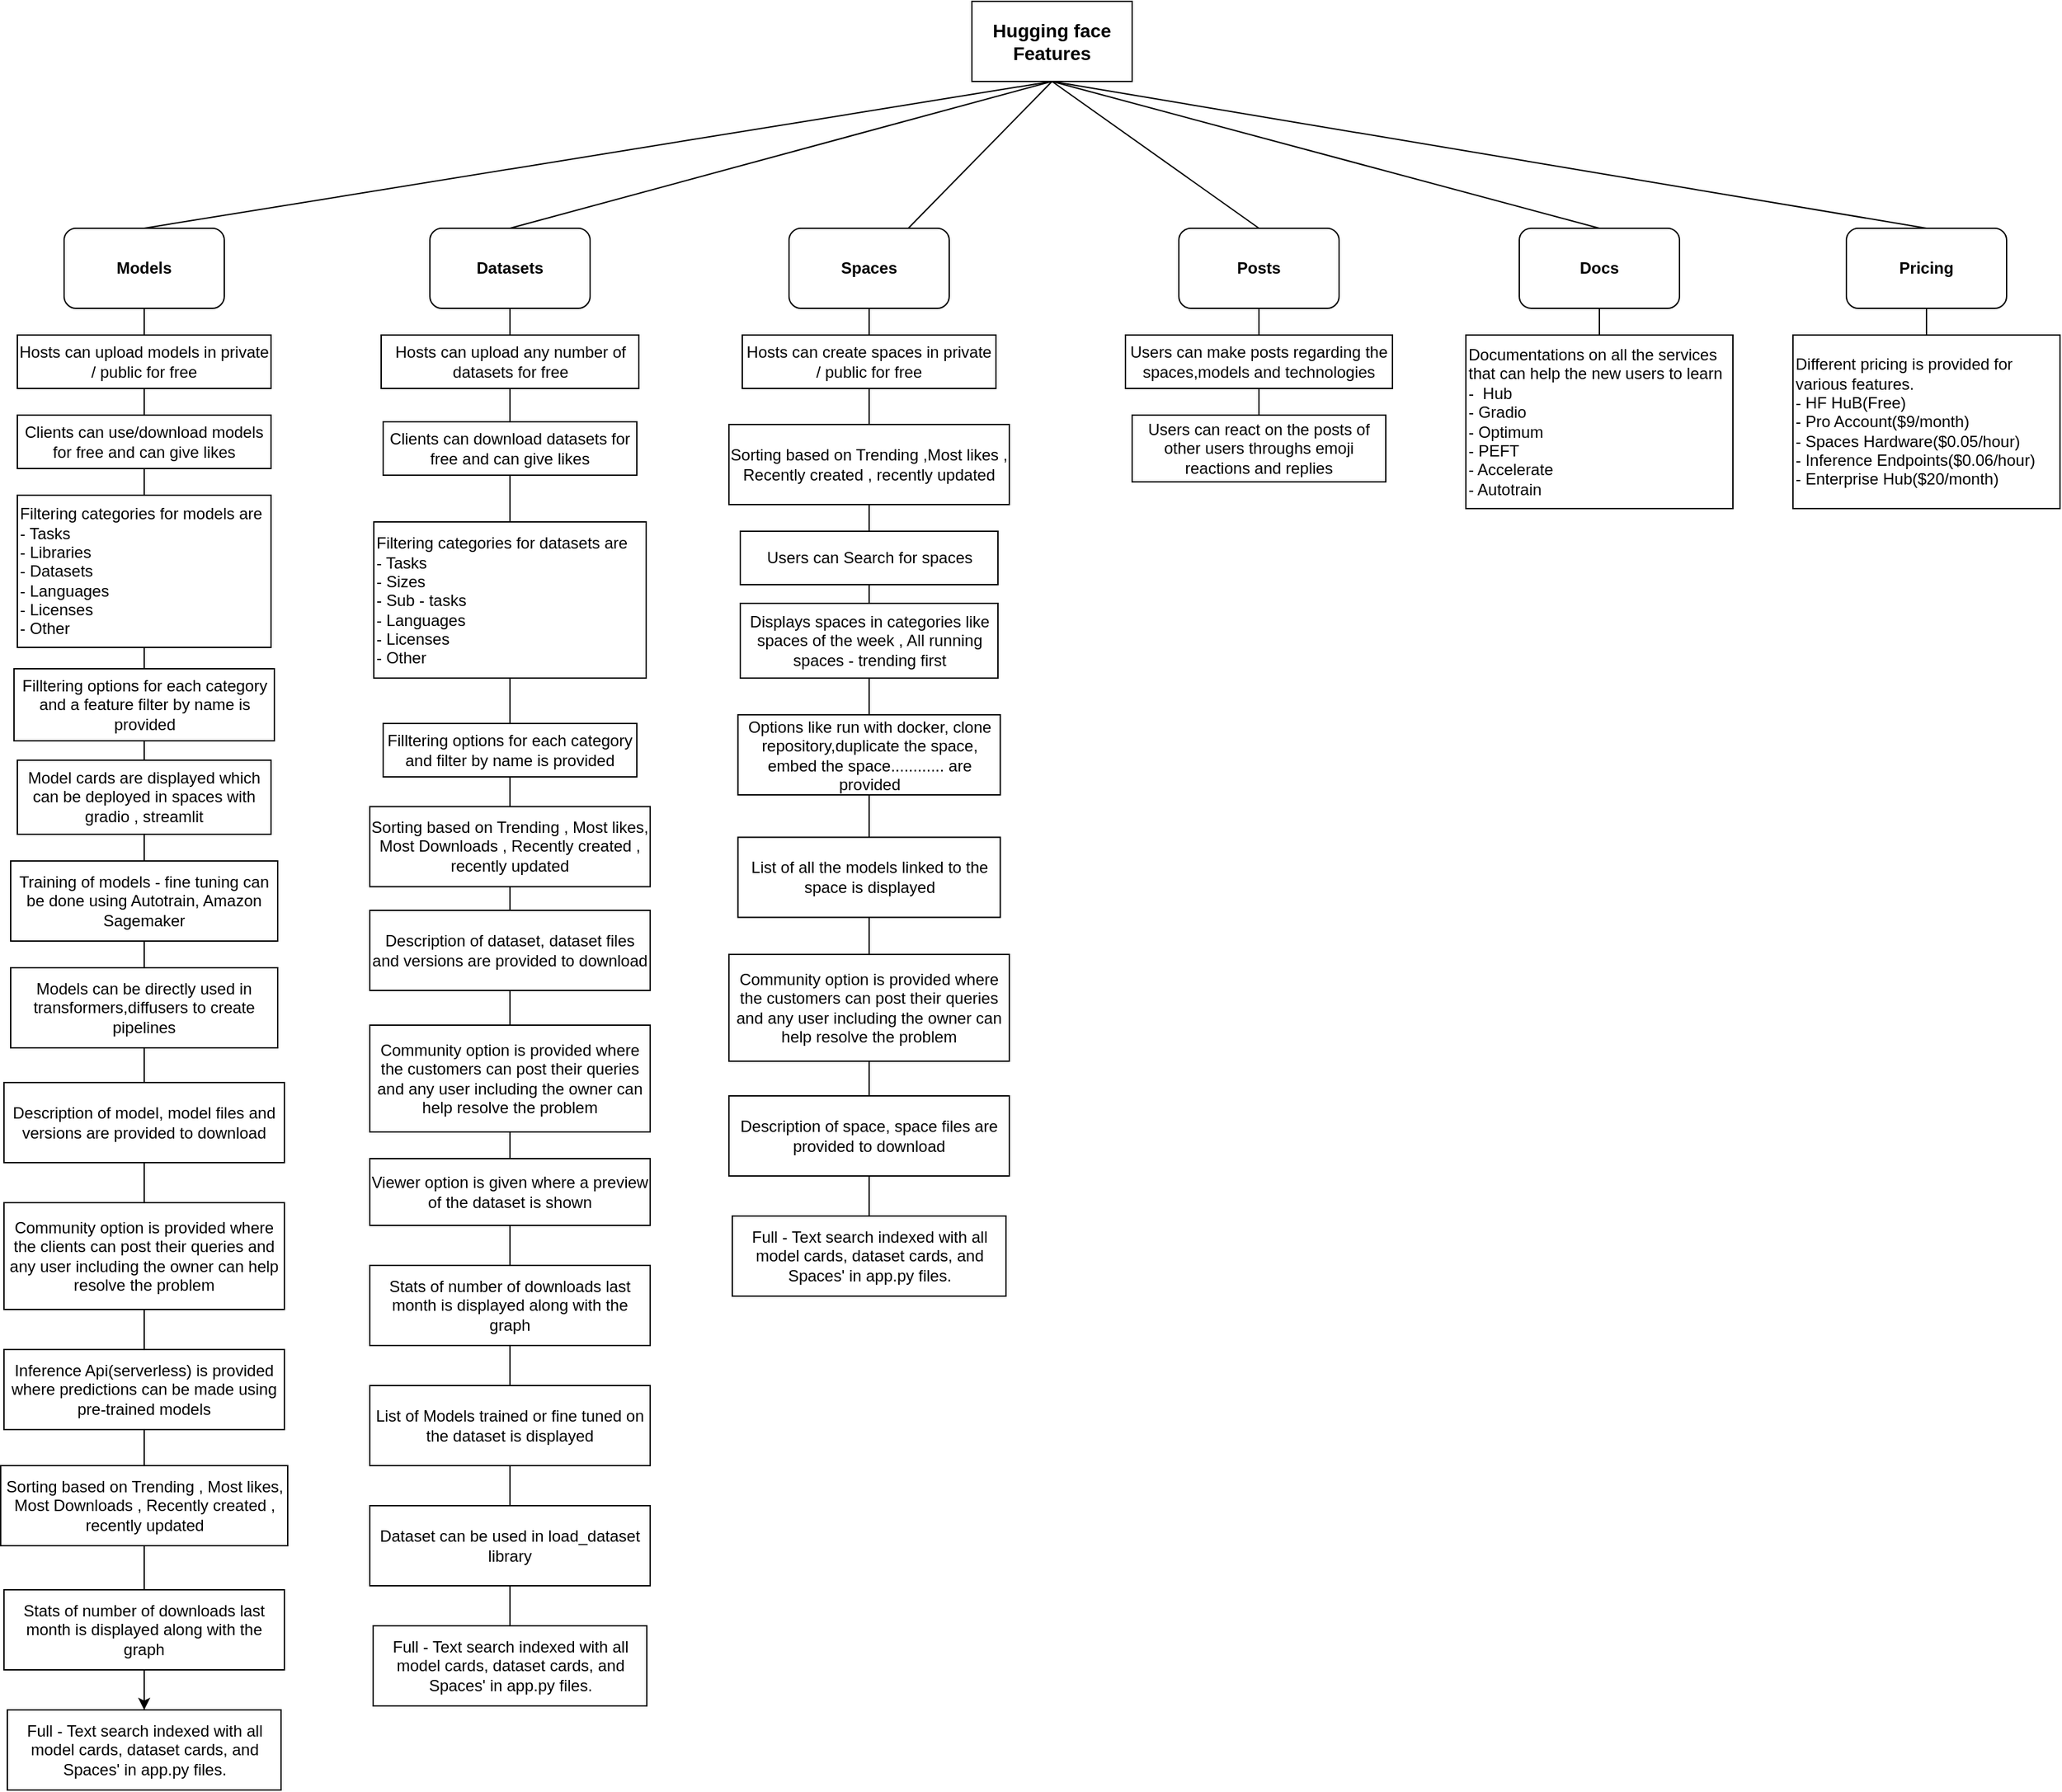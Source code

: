 <mxfile version="26.1.1">
  <diagram name="Page-1" id="Wz4dWSBTfcneccDywCs0">
    <mxGraphModel grid="1" page="1" gridSize="10" guides="1" tooltips="1" connect="1" arrows="1" fold="1" pageScale="1" pageWidth="827" pageHeight="1169" math="0" shadow="0">
      <root>
        <mxCell id="0" />
        <mxCell id="1" parent="0" />
        <mxCell id="yghx_-B_MrOjCuALpUZp-1" value="&lt;font style=&quot;font-size: 14px;&quot;&gt;&lt;b&gt;Hugging face&lt;br&gt;Features&lt;/b&gt;&lt;/font&gt;" style="rounded=0;whiteSpace=wrap;html=1;" vertex="1" parent="1">
          <mxGeometry x="-60" y="160" width="120" height="60" as="geometry" />
        </mxCell>
        <mxCell id="yghx_-B_MrOjCuALpUZp-2" value="&lt;b&gt;Models&lt;/b&gt;" style="rounded=1;whiteSpace=wrap;html=1;" vertex="1" parent="1">
          <mxGeometry x="-740" y="330" width="120" height="60" as="geometry" />
        </mxCell>
        <mxCell id="yghx_-B_MrOjCuALpUZp-3" value="&lt;b&gt;Datasets&lt;/b&gt;" style="rounded=1;whiteSpace=wrap;html=1;" vertex="1" parent="1">
          <mxGeometry x="-466" y="330" width="120" height="60" as="geometry" />
        </mxCell>
        <mxCell id="yghx_-B_MrOjCuALpUZp-4" value="&lt;b&gt;Spaces&lt;/b&gt;" style="rounded=1;whiteSpace=wrap;html=1;" vertex="1" parent="1">
          <mxGeometry x="-197" y="330" width="120" height="60" as="geometry" />
        </mxCell>
        <mxCell id="yghx_-B_MrOjCuALpUZp-5" value="&lt;b&gt;Posts&lt;/b&gt;" style="rounded=1;whiteSpace=wrap;html=1;" vertex="1" parent="1">
          <mxGeometry x="95" y="330" width="120" height="60" as="geometry" />
        </mxCell>
        <mxCell id="yghx_-B_MrOjCuALpUZp-6" value="&lt;b&gt;Docs&lt;/b&gt;" style="rounded=1;whiteSpace=wrap;html=1;" vertex="1" parent="1">
          <mxGeometry x="350" y="330" width="120" height="60" as="geometry" />
        </mxCell>
        <mxCell id="yghx_-B_MrOjCuALpUZp-7" value="" style="endArrow=none;html=1;rounded=0;entryX=0.5;entryY=1;entryDx=0;entryDy=0;exitX=0.5;exitY=0;exitDx=0;exitDy=0;" edge="1" parent="1" source="yghx_-B_MrOjCuALpUZp-2" target="yghx_-B_MrOjCuALpUZp-1">
          <mxGeometry width="50" height="50" relative="1" as="geometry">
            <mxPoint x="354" y="320" as="sourcePoint" />
            <mxPoint x="404" y="270" as="targetPoint" />
          </mxGeometry>
        </mxCell>
        <mxCell id="yghx_-B_MrOjCuALpUZp-8" value="" style="endArrow=none;html=1;rounded=0;entryX=0.5;entryY=1;entryDx=0;entryDy=0;exitX=0.5;exitY=0;exitDx=0;exitDy=0;" edge="1" parent="1" source="yghx_-B_MrOjCuALpUZp-3" target="yghx_-B_MrOjCuALpUZp-1">
          <mxGeometry width="50" height="50" relative="1" as="geometry">
            <mxPoint x="490" y="390" as="sourcePoint" />
            <mxPoint x="540" y="340" as="targetPoint" />
          </mxGeometry>
        </mxCell>
        <mxCell id="yghx_-B_MrOjCuALpUZp-9" value="" style="endArrow=none;html=1;rounded=0;entryX=0.5;entryY=1;entryDx=0;entryDy=0;" edge="1" parent="1" source="yghx_-B_MrOjCuALpUZp-4" target="yghx_-B_MrOjCuALpUZp-1">
          <mxGeometry width="50" height="50" relative="1" as="geometry">
            <mxPoint x="490" y="390" as="sourcePoint" />
            <mxPoint x="540" y="340" as="targetPoint" />
          </mxGeometry>
        </mxCell>
        <mxCell id="yghx_-B_MrOjCuALpUZp-10" value="" style="endArrow=none;html=1;rounded=0;entryX=0.5;entryY=1;entryDx=0;entryDy=0;exitX=0.5;exitY=0;exitDx=0;exitDy=0;" edge="1" parent="1" source="yghx_-B_MrOjCuALpUZp-5" target="yghx_-B_MrOjCuALpUZp-1">
          <mxGeometry width="50" height="50" relative="1" as="geometry">
            <mxPoint x="490" y="390" as="sourcePoint" />
            <mxPoint x="470" y="280" as="targetPoint" />
          </mxGeometry>
        </mxCell>
        <mxCell id="yghx_-B_MrOjCuALpUZp-11" value="" style="endArrow=none;html=1;rounded=0;entryX=0.5;entryY=1;entryDx=0;entryDy=0;exitX=0.5;exitY=0;exitDx=0;exitDy=0;" edge="1" parent="1" source="yghx_-B_MrOjCuALpUZp-6" target="yghx_-B_MrOjCuALpUZp-1">
          <mxGeometry width="50" height="50" relative="1" as="geometry">
            <mxPoint x="490" y="390" as="sourcePoint" />
            <mxPoint x="540" y="340" as="targetPoint" />
          </mxGeometry>
        </mxCell>
        <mxCell id="yghx_-B_MrOjCuALpUZp-14" value="Hosts can upload models in private / public for free" style="rounded=0;whiteSpace=wrap;html=1;" vertex="1" parent="1">
          <mxGeometry x="-775" y="410" width="190" height="40" as="geometry" />
        </mxCell>
        <mxCell id="yghx_-B_MrOjCuALpUZp-15" value="Filtering categories for models are&amp;nbsp;&lt;br&gt;- Tasks&lt;br&gt;- Libraries&lt;br&gt;- Datasets&lt;br&gt;- Languages&lt;br&gt;- Licenses&lt;br&gt;- Other" style="rounded=0;whiteSpace=wrap;html=1;align=left;" vertex="1" parent="1">
          <mxGeometry x="-775" y="530" width="190" height="114" as="geometry" />
        </mxCell>
        <mxCell id="yghx_-B_MrOjCuALpUZp-16" value="Filltering options for each category and a feature filter by name is provided" style="rounded=0;whiteSpace=wrap;html=1;" vertex="1" parent="1">
          <mxGeometry x="-777.5" y="660" width="195" height="54" as="geometry" />
        </mxCell>
        <mxCell id="yghx_-B_MrOjCuALpUZp-17" value="" style="endArrow=none;html=1;rounded=0;entryX=0.5;entryY=1;entryDx=0;entryDy=0;exitX=0.5;exitY=0;exitDx=0;exitDy=0;" edge="1" parent="1" source="yghx_-B_MrOjCuALpUZp-14" target="yghx_-B_MrOjCuALpUZp-2">
          <mxGeometry width="50" height="50" relative="1" as="geometry">
            <mxPoint x="-340" y="400" as="sourcePoint" />
            <mxPoint x="-290" y="350" as="targetPoint" />
          </mxGeometry>
        </mxCell>
        <mxCell id="yghx_-B_MrOjCuALpUZp-18" value="" style="endArrow=none;html=1;rounded=0;entryX=0.5;entryY=1;entryDx=0;entryDy=0;exitX=0.5;exitY=0;exitDx=0;exitDy=0;" edge="1" parent="1" source="yghx_-B_MrOjCuALpUZp-15" target="yghx_-B_MrOjCuALpUZp-26">
          <mxGeometry width="50" height="50" relative="1" as="geometry">
            <mxPoint x="-340" y="400" as="sourcePoint" />
            <mxPoint x="-290" y="350" as="targetPoint" />
          </mxGeometry>
        </mxCell>
        <mxCell id="yghx_-B_MrOjCuALpUZp-20" value="Model cards are displayed which can be deployed in spaces with gradio , streamlit" style="rounded=0;whiteSpace=wrap;html=1;" vertex="1" parent="1">
          <mxGeometry x="-775" y="728.5" width="190" height="55.5" as="geometry" />
        </mxCell>
        <mxCell id="yghx_-B_MrOjCuALpUZp-21" value="" style="endArrow=none;html=1;rounded=0;entryX=0.5;entryY=1;entryDx=0;entryDy=0;" edge="1" parent="1" source="yghx_-B_MrOjCuALpUZp-20" target="yghx_-B_MrOjCuALpUZp-16">
          <mxGeometry width="50" height="50" relative="1" as="geometry">
            <mxPoint x="-510" y="560" as="sourcePoint" />
            <mxPoint x="-460" y="510" as="targetPoint" />
          </mxGeometry>
        </mxCell>
        <mxCell id="yghx_-B_MrOjCuALpUZp-22" value="Training of models - fine tuning can be done using Autotrain, Amazon Sagemaker" style="rounded=0;whiteSpace=wrap;html=1;" vertex="1" parent="1">
          <mxGeometry x="-780" y="804" width="200" height="60" as="geometry" />
        </mxCell>
        <mxCell id="yghx_-B_MrOjCuALpUZp-23" value="" style="endArrow=none;html=1;rounded=0;entryX=0.5;entryY=1;entryDx=0;entryDy=0;" edge="1" parent="1" source="yghx_-B_MrOjCuALpUZp-22" target="yghx_-B_MrOjCuALpUZp-20">
          <mxGeometry width="50" height="50" relative="1" as="geometry">
            <mxPoint x="-620" y="790" as="sourcePoint" />
            <mxPoint x="-570" y="740" as="targetPoint" />
          </mxGeometry>
        </mxCell>
        <mxCell id="yghx_-B_MrOjCuALpUZp-24" value="Models can be directly used in transformers,diffusers to create pipelines" style="rounded=0;whiteSpace=wrap;html=1;" vertex="1" parent="1">
          <mxGeometry x="-780" y="884" width="200" height="60" as="geometry" />
        </mxCell>
        <mxCell id="yghx_-B_MrOjCuALpUZp-25" value="" style="endArrow=none;html=1;rounded=0;entryX=0.5;entryY=1;entryDx=0;entryDy=0;exitX=0.5;exitY=0;exitDx=0;exitDy=0;" edge="1" parent="1" source="yghx_-B_MrOjCuALpUZp-24" target="yghx_-B_MrOjCuALpUZp-22">
          <mxGeometry width="50" height="50" relative="1" as="geometry">
            <mxPoint x="-430" y="720" as="sourcePoint" />
            <mxPoint x="-380" y="670" as="targetPoint" />
          </mxGeometry>
        </mxCell>
        <mxCell id="yghx_-B_MrOjCuALpUZp-26" value="Clients can use/download models for free and can give likes" style="rounded=0;whiteSpace=wrap;html=1;" vertex="1" parent="1">
          <mxGeometry x="-775" y="470" width="190" height="40" as="geometry" />
        </mxCell>
        <mxCell id="yghx_-B_MrOjCuALpUZp-29" value="" style="endArrow=none;html=1;rounded=0;entryX=0.5;entryY=1;entryDx=0;entryDy=0;exitX=0.5;exitY=0;exitDx=0;exitDy=0;" edge="1" parent="1" source="yghx_-B_MrOjCuALpUZp-26" target="yghx_-B_MrOjCuALpUZp-14">
          <mxGeometry width="50" height="50" relative="1" as="geometry">
            <mxPoint x="-650" y="510" as="sourcePoint" />
            <mxPoint x="-600" y="460" as="targetPoint" />
          </mxGeometry>
        </mxCell>
        <mxCell id="yghx_-B_MrOjCuALpUZp-30" value="Description of model, model files and versions are provided to download" style="rounded=0;whiteSpace=wrap;html=1;" vertex="1" parent="1">
          <mxGeometry x="-785" y="970" width="210" height="60" as="geometry" />
        </mxCell>
        <mxCell id="yghx_-B_MrOjCuALpUZp-31" value="" style="endArrow=none;html=1;rounded=0;entryX=0.5;entryY=1;entryDx=0;entryDy=0;exitX=0.5;exitY=0;exitDx=0;exitDy=0;" edge="1" parent="1" source="yghx_-B_MrOjCuALpUZp-30" target="yghx_-B_MrOjCuALpUZp-24">
          <mxGeometry width="50" height="50" relative="1" as="geometry">
            <mxPoint x="-720" y="850" as="sourcePoint" />
            <mxPoint x="-670" y="800" as="targetPoint" />
          </mxGeometry>
        </mxCell>
        <mxCell id="yghx_-B_MrOjCuALpUZp-32" value="Community option is provided where the clients can post their queries and any user including the owner can help resolve the problem" style="rounded=0;whiteSpace=wrap;html=1;" vertex="1" parent="1">
          <mxGeometry x="-785" y="1060" width="210" height="80" as="geometry" />
        </mxCell>
        <mxCell id="yghx_-B_MrOjCuALpUZp-34" value="" style="endArrow=none;html=1;rounded=0;entryX=0.5;entryY=1;entryDx=0;entryDy=0;exitX=0.5;exitY=0;exitDx=0;exitDy=0;" edge="1" parent="1" source="yghx_-B_MrOjCuALpUZp-32" target="yghx_-B_MrOjCuALpUZp-30">
          <mxGeometry width="50" height="50" relative="1" as="geometry">
            <mxPoint x="-880" y="980" as="sourcePoint" />
            <mxPoint x="-830" y="930" as="targetPoint" />
          </mxGeometry>
        </mxCell>
        <mxCell id="yghx_-B_MrOjCuALpUZp-35" value="Inference Api(serverless) is provided where predictions can be made using pre-trained models" style="rounded=0;whiteSpace=wrap;html=1;" vertex="1" parent="1">
          <mxGeometry x="-785" y="1170" width="210" height="60" as="geometry" />
        </mxCell>
        <mxCell id="yghx_-B_MrOjCuALpUZp-36" value="" style="endArrow=none;html=1;rounded=0;entryX=0.5;entryY=1;entryDx=0;entryDy=0;exitX=0.5;exitY=0;exitDx=0;exitDy=0;" edge="1" parent="1" source="yghx_-B_MrOjCuALpUZp-35" target="yghx_-B_MrOjCuALpUZp-32">
          <mxGeometry width="50" height="50" relative="1" as="geometry">
            <mxPoint x="-880" y="1160" as="sourcePoint" />
            <mxPoint x="-830" y="1110" as="targetPoint" />
          </mxGeometry>
        </mxCell>
        <mxCell id="yghx_-B_MrOjCuALpUZp-37" value="Hosts can upload any number of datasets for free" style="rounded=0;whiteSpace=wrap;html=1;" vertex="1" parent="1">
          <mxGeometry x="-502.5" y="410" width="193" height="40" as="geometry" />
        </mxCell>
        <mxCell id="yghx_-B_MrOjCuALpUZp-38" value="" style="endArrow=none;html=1;rounded=0;entryX=0.5;entryY=1;entryDx=0;entryDy=0;exitX=0.5;exitY=0;exitDx=0;exitDy=0;" edge="1" parent="1" source="yghx_-B_MrOjCuALpUZp-37" target="yghx_-B_MrOjCuALpUZp-3">
          <mxGeometry width="50" height="50" relative="1" as="geometry">
            <mxPoint x="-533" y="520" as="sourcePoint" />
            <mxPoint x="-483" y="470" as="targetPoint" />
          </mxGeometry>
        </mxCell>
        <mxCell id="yghx_-B_MrOjCuALpUZp-39" value="Filtering categories for datasets are&amp;nbsp;&lt;br&gt;- Tasks&lt;br&gt;- Sizes&lt;br&gt;- Sub - tasks&lt;br&gt;- Languages&lt;br&gt;- Licenses&lt;br&gt;- Other" style="rounded=0;whiteSpace=wrap;html=1;align=left;" vertex="1" parent="1">
          <mxGeometry x="-508" y="550" width="204" height="117" as="geometry" />
        </mxCell>
        <mxCell id="yghx_-B_MrOjCuALpUZp-43" value="Filltering options for each category and filter by name is provided" style="rounded=0;whiteSpace=wrap;html=1;" vertex="1" parent="1">
          <mxGeometry x="-501" y="701" width="190" height="40" as="geometry" />
        </mxCell>
        <mxCell id="yghx_-B_MrOjCuALpUZp-44" value="" style="endArrow=none;html=1;rounded=0;entryX=0.5;entryY=0;entryDx=0;entryDy=0;" edge="1" parent="1" source="yghx_-B_MrOjCuALpUZp-39" target="yghx_-B_MrOjCuALpUZp-43">
          <mxGeometry width="50" height="50" relative="1" as="geometry">
            <mxPoint x="-406" y="691" as="sourcePoint" />
            <mxPoint x="-18" y="393" as="targetPoint" />
          </mxGeometry>
        </mxCell>
        <mxCell id="yghx_-B_MrOjCuALpUZp-45" value="" style="endArrow=none;html=1;rounded=0;entryX=0.5;entryY=1;entryDx=0;entryDy=0;" edge="1" parent="1" source="yghx_-B_MrOjCuALpUZp-16" target="yghx_-B_MrOjCuALpUZp-15">
          <mxGeometry width="50" height="50" relative="1" as="geometry">
            <mxPoint x="-350" y="630" as="sourcePoint" />
            <mxPoint x="-300" y="580" as="targetPoint" />
          </mxGeometry>
        </mxCell>
        <mxCell id="yghx_-B_MrOjCuALpUZp-46" value="Sorting based on Trending , Most likes, Most Downloads , Recently created , recently updated" style="rounded=0;whiteSpace=wrap;html=1;" vertex="1" parent="1">
          <mxGeometry x="-787.5" y="1257" width="215" height="60" as="geometry" />
        </mxCell>
        <mxCell id="yghx_-B_MrOjCuALpUZp-49" value="" style="endArrow=none;html=1;rounded=0;entryX=0.5;entryY=1;entryDx=0;entryDy=0;exitX=0.5;exitY=0;exitDx=0;exitDy=0;" edge="1" parent="1" source="yghx_-B_MrOjCuALpUZp-46" target="yghx_-B_MrOjCuALpUZp-35">
          <mxGeometry width="50" height="50" relative="1" as="geometry">
            <mxPoint x="-680" y="1260" as="sourcePoint" />
            <mxPoint x="-680.14" y="1240" as="targetPoint" />
          </mxGeometry>
        </mxCell>
        <mxCell id="yghx_-B_MrOjCuALpUZp-52" value="Sorting based on Trending , Most likes, Most Downloads , Recently created , recently updated" style="rounded=0;whiteSpace=wrap;html=1;" vertex="1" parent="1">
          <mxGeometry x="-511" y="763.25" width="210" height="60" as="geometry" />
        </mxCell>
        <mxCell id="yghx_-B_MrOjCuALpUZp-53" value="" style="endArrow=none;html=1;rounded=0;entryX=0.5;entryY=1;entryDx=0;entryDy=0;exitX=0.5;exitY=0;exitDx=0;exitDy=0;" edge="1" parent="1" source="yghx_-B_MrOjCuALpUZp-52" target="yghx_-B_MrOjCuALpUZp-43">
          <mxGeometry width="50" height="50" relative="1" as="geometry">
            <mxPoint x="-408" y="801" as="sourcePoint" />
            <mxPoint x="-408" y="771" as="targetPoint" />
          </mxGeometry>
        </mxCell>
        <mxCell id="yghx_-B_MrOjCuALpUZp-54" value="Description of dataset, dataset files and versions are provided to download" style="rounded=0;whiteSpace=wrap;html=1;" vertex="1" parent="1">
          <mxGeometry x="-511" y="841" width="210" height="60" as="geometry" />
        </mxCell>
        <mxCell id="yghx_-B_MrOjCuALpUZp-55" value="Community option is provided where the customers can post their queries and any user including the owner can help resolve the problem" style="rounded=0;whiteSpace=wrap;html=1;" vertex="1" parent="1">
          <mxGeometry x="-511" y="927" width="210" height="80" as="geometry" />
        </mxCell>
        <mxCell id="yghx_-B_MrOjCuALpUZp-56" value="" style="endArrow=none;html=1;rounded=0;entryX=0.5;entryY=1;entryDx=0;entryDy=0;exitX=0.5;exitY=0;exitDx=0;exitDy=0;" edge="1" parent="1" source="yghx_-B_MrOjCuALpUZp-55" target="yghx_-B_MrOjCuALpUZp-54">
          <mxGeometry width="50" height="50" relative="1" as="geometry">
            <mxPoint x="-608" y="866" as="sourcePoint" />
            <mxPoint x="-558" y="816" as="targetPoint" />
          </mxGeometry>
        </mxCell>
        <mxCell id="yghx_-B_MrOjCuALpUZp-57" value="" style="endArrow=none;html=1;rounded=0;entryX=0.5;entryY=1;entryDx=0;entryDy=0;" edge="1" parent="1" source="yghx_-B_MrOjCuALpUZp-54" target="yghx_-B_MrOjCuALpUZp-52">
          <mxGeometry width="50" height="50" relative="1" as="geometry">
            <mxPoint x="-313" y="967" as="sourcePoint" />
            <mxPoint x="-263" y="917" as="targetPoint" />
          </mxGeometry>
        </mxCell>
        <mxCell id="yghx_-B_MrOjCuALpUZp-58" value="Viewer option is given where a preview of the dataset is shown" style="rounded=0;whiteSpace=wrap;html=1;" vertex="1" parent="1">
          <mxGeometry x="-511" y="1027" width="210" height="50" as="geometry" />
        </mxCell>
        <mxCell id="yghx_-B_MrOjCuALpUZp-60" value="" style="endArrow=none;html=1;rounded=0;exitX=0.5;exitY=0;exitDx=0;exitDy=0;entryX=0.5;entryY=1;entryDx=0;entryDy=0;" edge="1" parent="1" source="yghx_-B_MrOjCuALpUZp-58" target="yghx_-B_MrOjCuALpUZp-55">
          <mxGeometry width="50" height="50" relative="1" as="geometry">
            <mxPoint x="-373" y="947" as="sourcePoint" />
            <mxPoint x="-323" y="897" as="targetPoint" />
          </mxGeometry>
        </mxCell>
        <mxCell id="EsJqSBFmKVC-0KE0GW_h-17" value="" style="edgeStyle=orthogonalEdgeStyle;rounded=0;orthogonalLoop=1;jettySize=auto;html=1;" edge="1" parent="1" source="yghx_-B_MrOjCuALpUZp-61" target="yghx_-B_MrOjCuALpUZp-80">
          <mxGeometry relative="1" as="geometry" />
        </mxCell>
        <mxCell id="yghx_-B_MrOjCuALpUZp-61" value="Stats of number of downloads last month is displayed along with the graph" style="rounded=0;whiteSpace=wrap;html=1;" vertex="1" parent="1">
          <mxGeometry x="-785" y="1350" width="210" height="60" as="geometry" />
        </mxCell>
        <mxCell id="yghx_-B_MrOjCuALpUZp-63" value="" style="endArrow=none;html=1;rounded=0;entryX=0.5;entryY=1;entryDx=0;entryDy=0;" edge="1" parent="1" source="yghx_-B_MrOjCuALpUZp-61" target="yghx_-B_MrOjCuALpUZp-46">
          <mxGeometry width="50" height="50" relative="1" as="geometry">
            <mxPoint x="-320" y="1180" as="sourcePoint" />
            <mxPoint x="-270" y="1130" as="targetPoint" />
          </mxGeometry>
        </mxCell>
        <mxCell id="yghx_-B_MrOjCuALpUZp-64" value="Stats of number of downloads last month is displayed along with the graph" style="rounded=0;whiteSpace=wrap;html=1;" vertex="1" parent="1">
          <mxGeometry x="-511" y="1107" width="210" height="60" as="geometry" />
        </mxCell>
        <mxCell id="yghx_-B_MrOjCuALpUZp-65" value="" style="endArrow=none;html=1;rounded=0;entryX=0.5;entryY=1;entryDx=0;entryDy=0;" edge="1" parent="1" source="yghx_-B_MrOjCuALpUZp-64" target="yghx_-B_MrOjCuALpUZp-58">
          <mxGeometry width="50" height="50" relative="1" as="geometry">
            <mxPoint x="-48" y="957" as="sourcePoint" />
            <mxPoint x="-408" y="1087" as="targetPoint" />
          </mxGeometry>
        </mxCell>
        <mxCell id="yghx_-B_MrOjCuALpUZp-66" value="List of Models trained or fine tuned on the dataset is displayed" style="rounded=0;whiteSpace=wrap;html=1;" vertex="1" parent="1">
          <mxGeometry x="-511" y="1197" width="210" height="60" as="geometry" />
        </mxCell>
        <mxCell id="yghx_-B_MrOjCuALpUZp-70" value="" style="endArrow=none;html=1;rounded=0;exitX=0.5;exitY=1;exitDx=0;exitDy=0;" edge="1" parent="1" source="yghx_-B_MrOjCuALpUZp-64" target="yghx_-B_MrOjCuALpUZp-66">
          <mxGeometry width="50" height="50" relative="1" as="geometry">
            <mxPoint x="-193" y="1047" as="sourcePoint" />
            <mxPoint x="-143" y="997" as="targetPoint" />
          </mxGeometry>
        </mxCell>
        <mxCell id="yghx_-B_MrOjCuALpUZp-76" value="" style="endArrow=none;html=1;rounded=0;exitX=0.5;exitY=0;exitDx=0;exitDy=0;" edge="1" parent="1" source="yghx_-B_MrOjCuALpUZp-39" target="EsJqSBFmKVC-0KE0GW_h-2">
          <mxGeometry width="50" height="50" relative="1" as="geometry">
            <mxPoint x="-406" y="537" as="sourcePoint" />
            <mxPoint x="-403" y="530" as="targetPoint" />
          </mxGeometry>
        </mxCell>
        <mxCell id="yghx_-B_MrOjCuALpUZp-77" value="Dataset can be used in load_dataset library" style="rounded=0;whiteSpace=wrap;html=1;" vertex="1" parent="1">
          <mxGeometry x="-511" y="1287" width="210" height="60" as="geometry" />
        </mxCell>
        <mxCell id="yghx_-B_MrOjCuALpUZp-79" value="" style="endArrow=none;html=1;rounded=0;exitX=0.5;exitY=0;exitDx=0;exitDy=0;entryX=0.5;entryY=1;entryDx=0;entryDy=0;" edge="1" parent="1" source="yghx_-B_MrOjCuALpUZp-77" target="yghx_-B_MrOjCuALpUZp-66">
          <mxGeometry width="50" height="50" relative="1" as="geometry">
            <mxPoint x="-373" y="1047" as="sourcePoint" />
            <mxPoint x="-323" y="997" as="targetPoint" />
          </mxGeometry>
        </mxCell>
        <mxCell id="yghx_-B_MrOjCuALpUZp-80" value="Full - Text search&amp;nbsp;indexed with all model cards, dataset cards, and Spaces&#39; in app.py files." style="rounded=0;whiteSpace=wrap;html=1;" vertex="1" parent="1">
          <mxGeometry x="-782.5" y="1440" width="205" height="60" as="geometry" />
        </mxCell>
        <mxCell id="yghx_-B_MrOjCuALpUZp-81" value="" style="endArrow=none;html=1;rounded=0;entryX=0.5;entryY=1;entryDx=0;entryDy=0;" edge="1" parent="1" source="yghx_-B_MrOjCuALpUZp-80" target="yghx_-B_MrOjCuALpUZp-61">
          <mxGeometry width="50" height="50" relative="1" as="geometry">
            <mxPoint x="-210" y="1450" as="sourcePoint" />
            <mxPoint x="-160" y="1400" as="targetPoint" />
          </mxGeometry>
        </mxCell>
        <mxCell id="yghx_-B_MrOjCuALpUZp-82" value="Full - Text search&amp;nbsp;indexed with all model cards, dataset cards, and Spaces&#39; in app.py files." style="rounded=0;whiteSpace=wrap;html=1;" vertex="1" parent="1">
          <mxGeometry x="-508.5" y="1377" width="205" height="60" as="geometry" />
        </mxCell>
        <mxCell id="yghx_-B_MrOjCuALpUZp-83" value="" style="endArrow=none;html=1;rounded=0;entryX=0.5;entryY=1;entryDx=0;entryDy=0;" edge="1" parent="1" source="yghx_-B_MrOjCuALpUZp-82" target="yghx_-B_MrOjCuALpUZp-77">
          <mxGeometry width="50" height="50" relative="1" as="geometry">
            <mxPoint x="64" y="1397" as="sourcePoint" />
            <mxPoint x="-406" y="1357" as="targetPoint" />
          </mxGeometry>
        </mxCell>
        <mxCell id="yghx_-B_MrOjCuALpUZp-85" value="Sorting based on Trending ,Most likes , Recently created , recently updated" style="rounded=0;whiteSpace=wrap;html=1;" vertex="1" parent="1">
          <mxGeometry x="-242" y="477" width="210" height="60" as="geometry" />
        </mxCell>
        <mxCell id="yghx_-B_MrOjCuALpUZp-86" value="" style="endArrow=none;html=1;rounded=0;exitX=0.5;exitY=0;exitDx=0;exitDy=0;entryX=0.5;entryY=1;entryDx=0;entryDy=0;" edge="1" parent="1" source="yghx_-B_MrOjCuALpUZp-85" target="yghx_-B_MrOjCuALpUZp-105">
          <mxGeometry width="50" height="50" relative="1" as="geometry">
            <mxPoint x="-139" y="555.75" as="sourcePoint" />
            <mxPoint x="-137" y="488" as="targetPoint" />
          </mxGeometry>
        </mxCell>
        <mxCell id="yghx_-B_MrOjCuALpUZp-87" value="Users can Search for spaces" style="rounded=0;whiteSpace=wrap;html=1;" vertex="1" parent="1">
          <mxGeometry x="-233.5" y="557" width="193" height="40" as="geometry" />
        </mxCell>
        <mxCell id="yghx_-B_MrOjCuALpUZp-88" value="" style="endArrow=none;html=1;rounded=0;entryX=0.5;entryY=1;entryDx=0;entryDy=0;" edge="1" parent="1" source="yghx_-B_MrOjCuALpUZp-87" target="yghx_-B_MrOjCuALpUZp-85">
          <mxGeometry width="50" height="50" relative="1" as="geometry">
            <mxPoint x="-54" y="675" as="sourcePoint" />
            <mxPoint x="-137" y="535" as="targetPoint" />
          </mxGeometry>
        </mxCell>
        <mxCell id="yghx_-B_MrOjCuALpUZp-94" value="Displays spaces in categories like spaces of the week , All running spaces - trending first" style="rounded=0;whiteSpace=wrap;html=1;" vertex="1" parent="1">
          <mxGeometry x="-233.5" y="611" width="193" height="56" as="geometry" />
        </mxCell>
        <mxCell id="yghx_-B_MrOjCuALpUZp-95" value="" style="endArrow=none;html=1;rounded=0;entryX=0.5;entryY=1;entryDx=0;entryDy=0;" edge="1" parent="1" source="yghx_-B_MrOjCuALpUZp-94" target="yghx_-B_MrOjCuALpUZp-87">
          <mxGeometry width="50" height="50" relative="1" as="geometry">
            <mxPoint x="-54" y="737" as="sourcePoint" />
            <mxPoint x="-137" y="597" as="targetPoint" />
          </mxGeometry>
        </mxCell>
        <mxCell id="yghx_-B_MrOjCuALpUZp-96" value="Options like run with docker, clone repository,duplicate the space, embed the space............ are provided" style="rounded=0;whiteSpace=wrap;html=1;" vertex="1" parent="1">
          <mxGeometry x="-235.25" y="694.5" width="196.5" height="60" as="geometry" />
        </mxCell>
        <mxCell id="yghx_-B_MrOjCuALpUZp-97" value="List of all the models linked to the space is displayed" style="rounded=0;whiteSpace=wrap;html=1;" vertex="1" parent="1">
          <mxGeometry x="-235.25" y="786.25" width="196.5" height="60" as="geometry" />
        </mxCell>
        <mxCell id="yghx_-B_MrOjCuALpUZp-98" value="" style="endArrow=none;html=1;rounded=0;entryX=0.5;entryY=1;entryDx=0;entryDy=0;" edge="1" parent="1" source="yghx_-B_MrOjCuALpUZp-96" target="yghx_-B_MrOjCuALpUZp-94">
          <mxGeometry width="50" height="50" relative="1" as="geometry">
            <mxPoint x="-167" y="677" as="sourcePoint" />
            <mxPoint x="-117" y="627" as="targetPoint" />
          </mxGeometry>
        </mxCell>
        <mxCell id="yghx_-B_MrOjCuALpUZp-99" value="" style="endArrow=none;html=1;rounded=0;entryX=0.5;entryY=1;entryDx=0;entryDy=0;" edge="1" parent="1" source="yghx_-B_MrOjCuALpUZp-97" target="yghx_-B_MrOjCuALpUZp-96">
          <mxGeometry width="50" height="50" relative="1" as="geometry">
            <mxPoint x="-167" y="677" as="sourcePoint" />
            <mxPoint x="-117" y="627" as="targetPoint" />
          </mxGeometry>
        </mxCell>
        <mxCell id="yghx_-B_MrOjCuALpUZp-100" value="Community option is provided where the customers can post their queries and any user including the owner can help resolve the problem" style="rounded=0;whiteSpace=wrap;html=1;" vertex="1" parent="1">
          <mxGeometry x="-242" y="874" width="210" height="80" as="geometry" />
        </mxCell>
        <mxCell id="yghx_-B_MrOjCuALpUZp-101" value="" style="endArrow=none;html=1;rounded=0;entryX=0.5;entryY=1;entryDx=0;entryDy=0;exitX=0.5;exitY=0;exitDx=0;exitDy=0;" edge="1" parent="1" source="yghx_-B_MrOjCuALpUZp-100" target="yghx_-B_MrOjCuALpUZp-97">
          <mxGeometry width="50" height="50" relative="1" as="geometry">
            <mxPoint x="-339" y="822" as="sourcePoint" />
            <mxPoint x="-137" y="857" as="targetPoint" />
          </mxGeometry>
        </mxCell>
        <mxCell id="yghx_-B_MrOjCuALpUZp-102" value="Description of space, space files are provided to download" style="rounded=0;whiteSpace=wrap;html=1;" vertex="1" parent="1">
          <mxGeometry x="-242" y="980" width="210" height="60" as="geometry" />
        </mxCell>
        <mxCell id="yghx_-B_MrOjCuALpUZp-103" value="" style="endArrow=none;html=1;rounded=0;entryX=0.5;entryY=1;entryDx=0;entryDy=0;" edge="1" parent="1" source="yghx_-B_MrOjCuALpUZp-102" target="yghx_-B_MrOjCuALpUZp-100">
          <mxGeometry width="50" height="50" relative="1" as="geometry">
            <mxPoint x="-42.25" y="1101" as="sourcePoint" />
            <mxPoint x="-135.25" y="957" as="targetPoint" />
          </mxGeometry>
        </mxCell>
        <mxCell id="yghx_-B_MrOjCuALpUZp-105" value="Hosts can create spaces in private / public for free" style="rounded=0;whiteSpace=wrap;html=1;" vertex="1" parent="1">
          <mxGeometry x="-232" y="410" width="190" height="40" as="geometry" />
        </mxCell>
        <mxCell id="yghx_-B_MrOjCuALpUZp-106" value="" style="endArrow=none;html=1;rounded=0;entryX=0.5;entryY=1;entryDx=0;entryDy=0;exitX=0.5;exitY=0;exitDx=0;exitDy=0;" edge="1" parent="1" source="yghx_-B_MrOjCuALpUZp-105" target="yghx_-B_MrOjCuALpUZp-4">
          <mxGeometry width="50" height="50" relative="1" as="geometry">
            <mxPoint x="-77" y="470" as="sourcePoint" />
            <mxPoint x="-27" y="420" as="targetPoint" />
          </mxGeometry>
        </mxCell>
        <mxCell id="yghx_-B_MrOjCuALpUZp-107" value="Users can make posts regarding the spaces,models and technologies" style="rounded=0;whiteSpace=wrap;html=1;" vertex="1" parent="1">
          <mxGeometry x="55" y="410" width="200" height="40" as="geometry" />
        </mxCell>
        <mxCell id="yghx_-B_MrOjCuALpUZp-109" value="" style="endArrow=none;html=1;rounded=0;entryX=0.5;entryY=1;entryDx=0;entryDy=0;" edge="1" parent="1" source="yghx_-B_MrOjCuALpUZp-107" target="yghx_-B_MrOjCuALpUZp-5">
          <mxGeometry width="50" height="50" relative="1" as="geometry">
            <mxPoint x="65" y="590" as="sourcePoint" />
            <mxPoint x="115" y="540" as="targetPoint" />
          </mxGeometry>
        </mxCell>
        <mxCell id="yghx_-B_MrOjCuALpUZp-110" value="Users can react on the posts of other users throughs emoji reactions and replies" style="rounded=0;whiteSpace=wrap;html=1;" vertex="1" parent="1">
          <mxGeometry x="60" y="470" width="190" height="50" as="geometry" />
        </mxCell>
        <mxCell id="yghx_-B_MrOjCuALpUZp-111" value="" style="endArrow=none;html=1;rounded=0;entryX=0.5;entryY=1;entryDx=0;entryDy=0;" edge="1" parent="1" source="yghx_-B_MrOjCuALpUZp-110" target="yghx_-B_MrOjCuALpUZp-107">
          <mxGeometry width="50" height="50" relative="1" as="geometry">
            <mxPoint x="195" y="520" as="sourcePoint" />
            <mxPoint x="245" y="470" as="targetPoint" />
          </mxGeometry>
        </mxCell>
        <mxCell id="yghx_-B_MrOjCuALpUZp-112" value="Documentations on all the services that can help the new users to learn&lt;br&gt;-&amp;nbsp; Hub&lt;br&gt;- Gradio&lt;br&gt;- Optimum&lt;br&gt;- PEFT&lt;br&gt;- Accelerate&lt;br&gt;- Autotrain" style="rounded=0;whiteSpace=wrap;html=1;align=left;" vertex="1" parent="1">
          <mxGeometry x="310" y="410" width="200" height="130" as="geometry" />
        </mxCell>
        <mxCell id="yghx_-B_MrOjCuALpUZp-113" value="" style="endArrow=none;html=1;rounded=0;entryX=0.5;entryY=1;entryDx=0;entryDy=0;exitX=0.5;exitY=0;exitDx=0;exitDy=0;" edge="1" parent="1" source="yghx_-B_MrOjCuALpUZp-112" target="yghx_-B_MrOjCuALpUZp-6">
          <mxGeometry width="50" height="50" relative="1" as="geometry">
            <mxPoint x="615" y="410" as="sourcePoint" />
            <mxPoint x="505" y="480" as="targetPoint" />
          </mxGeometry>
        </mxCell>
        <mxCell id="EsJqSBFmKVC-0KE0GW_h-1" value="" style="shape=image;verticalLabelPosition=bottom;labelBackgroundColor=default;verticalAlign=top;aspect=fixed;imageAspect=0;image=https://huggingface.co/front/assets/huggingface_logo-noborder.svg;" vertex="1" parent="1">
          <mxGeometry x="-105" y="173" width="36.71" height="34" as="geometry" />
        </mxCell>
        <mxCell id="EsJqSBFmKVC-0KE0GW_h-2" value="Clients can download datasets for free and can give likes" style="rounded=0;whiteSpace=wrap;html=1;" vertex="1" parent="1">
          <mxGeometry x="-501" y="475" width="190" height="40" as="geometry" />
        </mxCell>
        <mxCell id="EsJqSBFmKVC-0KE0GW_h-3" value="" style="endArrow=none;html=1;rounded=0;entryX=0.5;entryY=1;entryDx=0;entryDy=0;exitX=0.5;exitY=0;exitDx=0;exitDy=0;" edge="1" parent="1" source="EsJqSBFmKVC-0KE0GW_h-2" target="yghx_-B_MrOjCuALpUZp-37">
          <mxGeometry width="50" height="50" relative="1" as="geometry">
            <mxPoint x="-138" y="460" as="sourcePoint" />
            <mxPoint x="-168" y="400" as="targetPoint" />
          </mxGeometry>
        </mxCell>
        <mxCell id="EsJqSBFmKVC-0KE0GW_h-13" value="&lt;b&gt;Pricing&lt;/b&gt;" style="rounded=1;whiteSpace=wrap;html=1;" vertex="1" parent="1">
          <mxGeometry x="595" y="330" width="120" height="60" as="geometry" />
        </mxCell>
        <mxCell id="EsJqSBFmKVC-0KE0GW_h-14" value="Different pricing is provided for various features.&lt;br&gt;- HF HuB(Free)&lt;br&gt;- Pro Account($9/month)&lt;br&gt;- Spaces Hardware($0.05/hour)&lt;br&gt;- Inference Endpoints($0.06/hour)&lt;br&gt;- Enterprise Hub($20/month)" style="rounded=0;whiteSpace=wrap;html=1;align=left;" vertex="1" parent="1">
          <mxGeometry x="555" y="410" width="200" height="130" as="geometry" />
        </mxCell>
        <mxCell id="EsJqSBFmKVC-0KE0GW_h-15" value="" style="endArrow=none;html=1;rounded=0;entryX=0.5;entryY=1;entryDx=0;entryDy=0;exitX=0.5;exitY=0;exitDx=0;exitDy=0;" edge="1" parent="1" source="EsJqSBFmKVC-0KE0GW_h-13" target="yghx_-B_MrOjCuALpUZp-1">
          <mxGeometry width="50" height="50" relative="1" as="geometry">
            <mxPoint x="260" y="220" as="sourcePoint" />
            <mxPoint x="310" y="170" as="targetPoint" />
          </mxGeometry>
        </mxCell>
        <mxCell id="EsJqSBFmKVC-0KE0GW_h-16" value="" style="endArrow=none;html=1;rounded=0;entryX=0.5;entryY=0;entryDx=0;entryDy=0;exitX=0.5;exitY=1;exitDx=0;exitDy=0;" edge="1" parent="1" source="EsJqSBFmKVC-0KE0GW_h-13" target="EsJqSBFmKVC-0KE0GW_h-14">
          <mxGeometry width="50" height="50" relative="1" as="geometry">
            <mxPoint x="435" y="40" as="sourcePoint" />
            <mxPoint x="485" y="-10" as="targetPoint" />
          </mxGeometry>
        </mxCell>
        <mxCell id="EsJqSBFmKVC-0KE0GW_h-20" value="Full - Text search&amp;nbsp;indexed with all model cards, dataset cards, and Spaces&#39; in app.py files." style="rounded=0;whiteSpace=wrap;html=1;" vertex="1" parent="1">
          <mxGeometry x="-239.5" y="1070" width="205" height="60" as="geometry" />
        </mxCell>
        <mxCell id="EsJqSBFmKVC-0KE0GW_h-21" value="" style="endArrow=none;html=1;rounded=0;" edge="1" parent="1" source="EsJqSBFmKVC-0KE0GW_h-20" target="yghx_-B_MrOjCuALpUZp-102">
          <mxGeometry width="50" height="50" relative="1" as="geometry">
            <mxPoint x="330.5" y="1100" as="sourcePoint" />
            <mxPoint x="-139.5" y="1050" as="targetPoint" />
          </mxGeometry>
        </mxCell>
      </root>
    </mxGraphModel>
  </diagram>
</mxfile>
